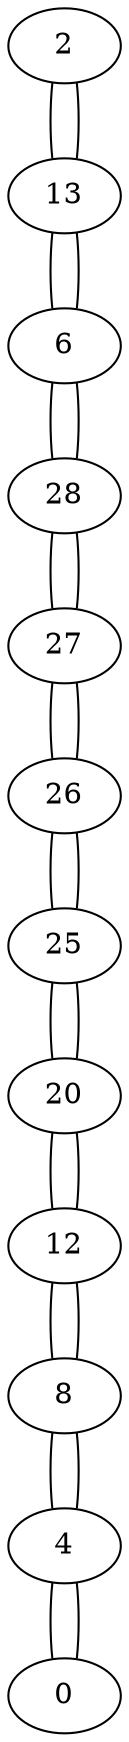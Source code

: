 graph {
	2 [label=2]
	2 -- 13
	13 [label=13]
	13 -- 2
	13 -- 6
	6 [label=6]
	6 -- 13
	6 -- 28
	28 [label=28]
	28 -- 6
	28 -- 27
	27 [label=27]
	27 -- 28
	27 -- 26
	26 [label=26]
	26 -- 27
	26 -- 25
	25 [label=25]
	25 -- 26
	25 -- 20
	20 [label=20]
	20 -- 25
	20 -- 12
	12 [label=12]
	12 -- 20
	12 -- 8
	8 [label=8]
	8 -- 12
	8 -- 4
	4 [label=4]
	4 -- 8
	4 -- 0
	0 [label=0]
	0 -- 4
}
